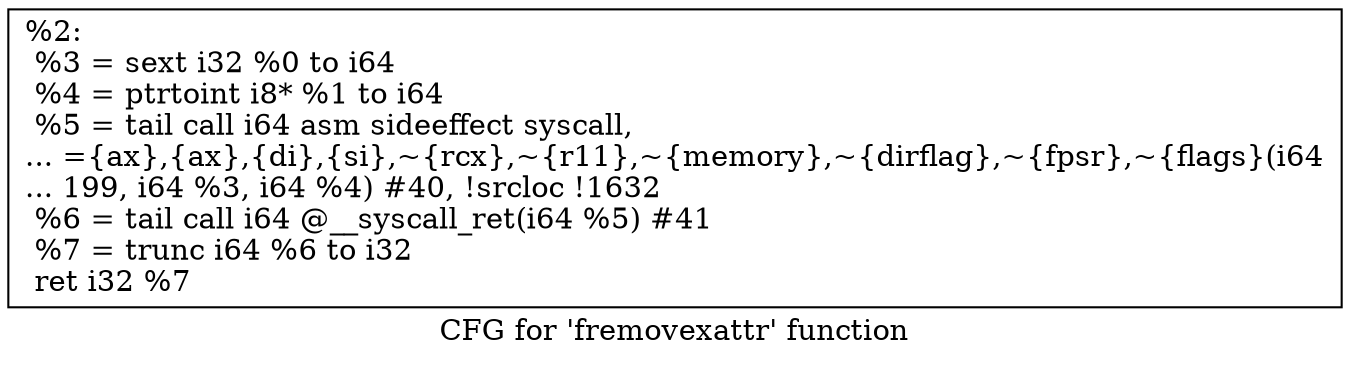 digraph "CFG for 'fremovexattr' function" {
	label="CFG for 'fremovexattr' function";

	Node0x1ea0f50 [shape=record,label="{%2:\l  %3 = sext i32 %0 to i64\l  %4 = ptrtoint i8* %1 to i64\l  %5 = tail call i64 asm sideeffect syscall,\l... =\{ax\},\{ax\},\{di\},\{si\},~\{rcx\},~\{r11\},~\{memory\},~\{dirflag\},~\{fpsr\},~\{flags\}(i64\l... 199, i64 %3, i64 %4) #40, !srcloc !1632\l  %6 = tail call i64 @__syscall_ret(i64 %5) #41\l  %7 = trunc i64 %6 to i32\l  ret i32 %7\l}"];
}
